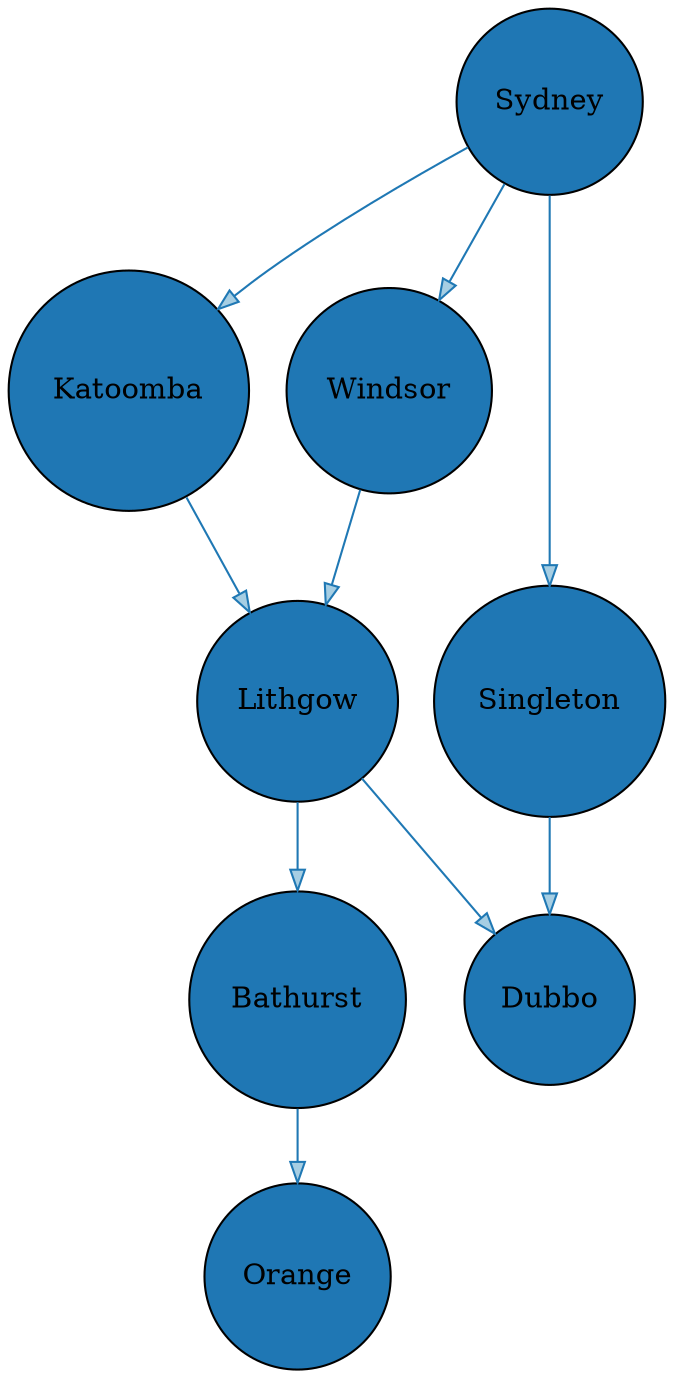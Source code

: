 strict digraph roads {
    Sydney [shape="circle" style="filled" fillcolor="#1f77b4"]
    Katoomba [shape="circle" style="filled" fillcolor="#1f77b4"]
    Windsor [shape="circle" style="filled" fillcolor="#1f77b4"]
    Lithgow [shape="circle" style="filled" fillcolor="#1f77b4"]
    Bathurst [shape="circle" style="filled" fillcolor="#1f77b4"]
    Orange [shape="circle" style="filled" fillcolor="#1f77b4"]
    Dubbo [shape="circle" style="filled" fillcolor="#1f77b4"]
    Singleton [shape="circle" style="filled" fillcolor="#1f77b4"]
    Sydney -> Katoomba [fillcolor="#a6cee3" color="#1f78b4" weight=102]
    Sydney -> Windsor [fillcolor="#a6cee3" color="#1f78b4" weight=59.8]
    Sydney -> Singleton [fillcolor="#a6cee3" color="#1f78b4" weight=208]
    Katoomba -> Lithgow [fillcolor="#a6cee3" color="#1f78b4" weight=40.7]
    Windsor -> Lithgow [fillcolor="#a6cee3" color="#1f78b4" weight=85.4]
    Bathurst -> Orange [fillcolor="#a6cee3" color="#1f78b4" weight=56.9]
    Lithgow -> Dubbo [fillcolor="#a6cee3" color="#1f78b4" weight=252]
    Lithgow -> Bathurst [fillcolor="#a6cee3" color="#1f78b4" weight=62.1]
    Singleton -> Dubbo [fillcolor="#a6cee3" color="#1f78b4" weight=312]
}

